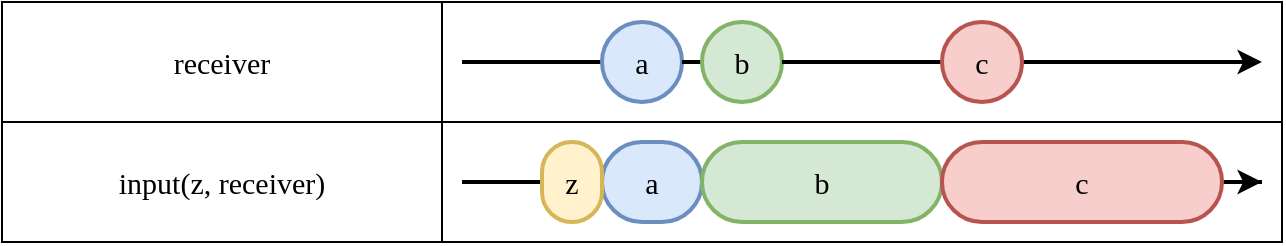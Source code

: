 <mxfile version="23.1.4" type="device">
  <diagram name="Page-1" id="dFmc4SeiALAdxSmlRPcr">
    <mxGraphModel dx="1434" dy="706" grid="1" gridSize="10" guides="1" tooltips="1" connect="1" arrows="1" fold="1" page="1" pageScale="1" pageWidth="827" pageHeight="1169" math="0" shadow="0">
      <root>
        <mxCell id="0" />
        <mxCell id="1" parent="0" />
        <mxCell id="OYaM7oI7Gwu251D2yHhQ-25" value="" style="shape=table;startSize=0;container=1;collapsible=0;childLayout=tableLayout;fontSize=15;align=center;fontFamily=Lucida Console;strokeWidth=1;fillColor=none;" parent="1" vertex="1">
          <mxGeometry x="80" y="520" width="640" height="120" as="geometry" />
        </mxCell>
        <mxCell id="OYaM7oI7Gwu251D2yHhQ-26" value="" style="shape=tableRow;horizontal=0;startSize=0;swimlaneHead=0;swimlaneBody=0;strokeColor=inherit;top=0;left=0;bottom=0;right=0;collapsible=0;dropTarget=0;fillColor=none;points=[[0,0.5],[1,0.5]];portConstraint=eastwest;fontSize=15;fontFamily=Lucida Console;strokeWidth=2;" parent="OYaM7oI7Gwu251D2yHhQ-25" vertex="1">
          <mxGeometry width="640" height="60" as="geometry" />
        </mxCell>
        <mxCell id="OYaM7oI7Gwu251D2yHhQ-27" value="receiver" style="shape=partialRectangle;html=1;whiteSpace=wrap;connectable=0;strokeColor=inherit;overflow=hidden;fillColor=none;top=0;left=0;bottom=0;right=0;pointerEvents=1;fontSize=15;fontFamily=Lucida Console;align=center;strokeWidth=2;" parent="OYaM7oI7Gwu251D2yHhQ-26" vertex="1">
          <mxGeometry width="220" height="60" as="geometry">
            <mxRectangle width="220" height="60" as="alternateBounds" />
          </mxGeometry>
        </mxCell>
        <mxCell id="OYaM7oI7Gwu251D2yHhQ-28" value="" style="shape=partialRectangle;html=1;whiteSpace=wrap;connectable=0;strokeColor=inherit;overflow=hidden;fillColor=none;top=0;left=0;bottom=0;right=0;pointerEvents=1;fontSize=15;fontFamily=Lucida Console;align=center;strokeWidth=2;" parent="OYaM7oI7Gwu251D2yHhQ-26" vertex="1">
          <mxGeometry x="220" width="420" height="60" as="geometry">
            <mxRectangle width="420" height="60" as="alternateBounds" />
          </mxGeometry>
        </mxCell>
        <mxCell id="OYaM7oI7Gwu251D2yHhQ-30" value="" style="shape=tableRow;horizontal=0;startSize=0;swimlaneHead=0;swimlaneBody=0;strokeColor=inherit;top=0;left=0;bottom=0;right=0;collapsible=0;dropTarget=0;fillColor=none;points=[[0,0.5],[1,0.5]];portConstraint=eastwest;fontSize=15;fontFamily=Lucida Console;strokeWidth=2;" parent="OYaM7oI7Gwu251D2yHhQ-25" vertex="1">
          <mxGeometry y="60" width="640" height="60" as="geometry" />
        </mxCell>
        <mxCell id="OYaM7oI7Gwu251D2yHhQ-31" value="input(z, receiver)" style="shape=partialRectangle;html=1;whiteSpace=wrap;connectable=0;strokeColor=inherit;overflow=hidden;fillColor=none;top=0;left=0;bottom=0;right=0;pointerEvents=1;fontSize=15;fontFamily=Lucida Console;align=center;strokeWidth=2;" parent="OYaM7oI7Gwu251D2yHhQ-30" vertex="1">
          <mxGeometry width="220" height="60" as="geometry">
            <mxRectangle width="220" height="60" as="alternateBounds" />
          </mxGeometry>
        </mxCell>
        <mxCell id="OYaM7oI7Gwu251D2yHhQ-32" value="" style="shape=partialRectangle;html=1;whiteSpace=wrap;connectable=0;strokeColor=inherit;overflow=hidden;fillColor=none;top=0;left=0;bottom=0;right=0;pointerEvents=1;fontSize=15;fontFamily=Lucida Console;align=center;strokeWidth=2;" parent="OYaM7oI7Gwu251D2yHhQ-30" vertex="1">
          <mxGeometry x="220" width="420" height="60" as="geometry">
            <mxRectangle width="420" height="60" as="alternateBounds" />
          </mxGeometry>
        </mxCell>
        <mxCell id="OYaM7oI7Gwu251D2yHhQ-38" value="" style="group;fontFamily=Lucida Console;fontSize=15;strokeWidth=2;" parent="1" vertex="1" connectable="0">
          <mxGeometry x="310" y="590" width="400" height="40" as="geometry" />
        </mxCell>
        <mxCell id="OYaM7oI7Gwu251D2yHhQ-2" value="" style="endArrow=classic;html=1;rounded=0;endFill=1;fontFamily=Lucida Console;fontSize=15;strokeWidth=2;" parent="OYaM7oI7Gwu251D2yHhQ-38" edge="1">
          <mxGeometry width="50" height="50" relative="1" as="geometry">
            <mxPoint x="280" y="20" as="sourcePoint" />
            <mxPoint x="400" y="20" as="targetPoint" />
          </mxGeometry>
        </mxCell>
        <mxCell id="OYaM7oI7Gwu251D2yHhQ-16" value="" style="endArrow=none;html=1;rounded=0;endFill=0;fontFamily=Lucida Console;fontSize=15;strokeWidth=2;" parent="OYaM7oI7Gwu251D2yHhQ-38" edge="1">
          <mxGeometry width="50" height="50" relative="1" as="geometry">
            <mxPoint y="20" as="sourcePoint" />
            <mxPoint x="40" y="20" as="targetPoint" />
          </mxGeometry>
        </mxCell>
        <mxCell id="OYaM7oI7Gwu251D2yHhQ-21" value="" style="endArrow=none;html=1;rounded=0;endFill=0;fontFamily=Lucida Console;fontSize=15;strokeWidth=2;" parent="OYaM7oI7Gwu251D2yHhQ-38" edge="1">
          <mxGeometry width="50" height="50" relative="1" as="geometry">
            <mxPoint x="80" y="20" as="sourcePoint" />
            <mxPoint x="240" y="20" as="targetPoint" />
          </mxGeometry>
        </mxCell>
        <mxCell id="OYaM7oI7Gwu251D2yHhQ-20" value="" style="endArrow=none;html=1;rounded=0;endFill=0;fontFamily=Lucida Console;fontSize=15;strokeWidth=2;" parent="OYaM7oI7Gwu251D2yHhQ-38" edge="1">
          <mxGeometry width="50" height="50" relative="1" as="geometry">
            <mxPoint x="160" y="20" as="sourcePoint" />
            <mxPoint x="400" y="20" as="targetPoint" />
          </mxGeometry>
        </mxCell>
        <mxCell id="iO7W_gHu4JiM02GdUlGq-1" value="a" style="rounded=1;whiteSpace=wrap;html=1;arcSize=50;fillColor=#dae8fc;strokeColor=#6c8ebf;strokeWidth=2;fontFamily=Lucida Console;fontSize=15;" parent="OYaM7oI7Gwu251D2yHhQ-38" vertex="1">
          <mxGeometry x="70" width="50" height="40" as="geometry" />
        </mxCell>
        <mxCell id="iO7W_gHu4JiM02GdUlGq-2" value="b" style="rounded=1;whiteSpace=wrap;html=1;arcSize=50;fillColor=#d5e8d4;strokeColor=#82b366;strokeWidth=2;fontFamily=Lucida Console;fontSize=15;" parent="OYaM7oI7Gwu251D2yHhQ-38" vertex="1">
          <mxGeometry x="120" width="120" height="40" as="geometry" />
        </mxCell>
        <mxCell id="iO7W_gHu4JiM02GdUlGq-3" value="c" style="rounded=1;whiteSpace=wrap;html=1;arcSize=50;fillColor=#f8cecc;strokeColor=#b85450;strokeWidth=2;fontFamily=Lucida Console;fontSize=15;" parent="OYaM7oI7Gwu251D2yHhQ-38" vertex="1">
          <mxGeometry x="240" width="140" height="40" as="geometry" />
        </mxCell>
        <mxCell id="04bF-Qy2kUpQq0tFVfFD-1" value="z" style="rounded=1;whiteSpace=wrap;html=1;arcSize=50;fillColor=#fff2cc;strokeColor=#d6b656;strokeWidth=2;fontFamily=Lucida Console;fontSize=15;" vertex="1" parent="OYaM7oI7Gwu251D2yHhQ-38">
          <mxGeometry x="40" width="30" height="40" as="geometry" />
        </mxCell>
        <mxCell id="OYaM7oI7Gwu251D2yHhQ-39" value="" style="group;fontFamily=Lucida Console;fontSize=15;strokeWidth=2;" parent="1" vertex="1" connectable="0">
          <mxGeometry x="310" y="530" width="400" height="40" as="geometry" />
        </mxCell>
        <mxCell id="OYaM7oI7Gwu251D2yHhQ-1" value="" style="endArrow=classic;html=1;rounded=0;fontFamily=Lucida Console;fontSize=15;strokeWidth=2;" parent="OYaM7oI7Gwu251D2yHhQ-39" source="OYaM7oI7Gwu251D2yHhQ-8" edge="1">
          <mxGeometry width="50" height="50" relative="1" as="geometry">
            <mxPoint y="20" as="sourcePoint" />
            <mxPoint x="400" y="20" as="targetPoint" />
          </mxGeometry>
        </mxCell>
        <mxCell id="OYaM7oI7Gwu251D2yHhQ-6" value="" style="endArrow=none;html=1;rounded=0;endFill=0;fontFamily=Lucida Console;fontSize=15;strokeWidth=2;" parent="OYaM7oI7Gwu251D2yHhQ-39" target="OYaM7oI7Gwu251D2yHhQ-4" edge="1">
          <mxGeometry width="50" height="50" relative="1" as="geometry">
            <mxPoint y="20" as="sourcePoint" />
            <mxPoint x="400" y="20" as="targetPoint" />
          </mxGeometry>
        </mxCell>
        <mxCell id="OYaM7oI7Gwu251D2yHhQ-4" value="a" style="ellipse;whiteSpace=wrap;html=1;aspect=fixed;fillColor=#dae8fc;strokeColor=#6c8ebf;fontSize=15;align=center;fontFamily=Lucida Console;strokeWidth=2;" parent="OYaM7oI7Gwu251D2yHhQ-39" vertex="1">
          <mxGeometry x="70" width="40" height="40" as="geometry" />
        </mxCell>
        <mxCell id="OYaM7oI7Gwu251D2yHhQ-9" value="" style="endArrow=none;html=1;rounded=0;endFill=0;fontFamily=Lucida Console;fontSize=15;strokeWidth=2;" parent="OYaM7oI7Gwu251D2yHhQ-39" source="OYaM7oI7Gwu251D2yHhQ-4" target="OYaM7oI7Gwu251D2yHhQ-7" edge="1">
          <mxGeometry width="50" height="50" relative="1" as="geometry">
            <mxPoint x="80" y="20" as="sourcePoint" />
            <mxPoint x="400" y="20" as="targetPoint" />
          </mxGeometry>
        </mxCell>
        <mxCell id="OYaM7oI7Gwu251D2yHhQ-7" value="b" style="ellipse;whiteSpace=wrap;html=1;aspect=fixed;fillColor=#d5e8d4;strokeColor=#82b366;fontSize=15;fontFamily=Lucida Console;strokeWidth=2;" parent="OYaM7oI7Gwu251D2yHhQ-39" vertex="1">
          <mxGeometry x="120" width="40" height="40" as="geometry" />
        </mxCell>
        <mxCell id="OYaM7oI7Gwu251D2yHhQ-10" value="" style="endArrow=none;html=1;rounded=0;endFill=0;fontFamily=Lucida Console;fontSize=15;strokeWidth=2;" parent="OYaM7oI7Gwu251D2yHhQ-39" source="OYaM7oI7Gwu251D2yHhQ-7" target="OYaM7oI7Gwu251D2yHhQ-8" edge="1">
          <mxGeometry width="50" height="50" relative="1" as="geometry">
            <mxPoint x="160" y="20" as="sourcePoint" />
            <mxPoint x="400" y="20" as="targetPoint" />
          </mxGeometry>
        </mxCell>
        <mxCell id="OYaM7oI7Gwu251D2yHhQ-8" value="c" style="ellipse;whiteSpace=wrap;html=1;aspect=fixed;fillColor=#f8cecc;strokeColor=#b85450;fontSize=15;fontFamily=Lucida Console;strokeWidth=2;" parent="OYaM7oI7Gwu251D2yHhQ-39" vertex="1">
          <mxGeometry x="240" width="40" height="40" as="geometry" />
        </mxCell>
      </root>
    </mxGraphModel>
  </diagram>
</mxfile>
